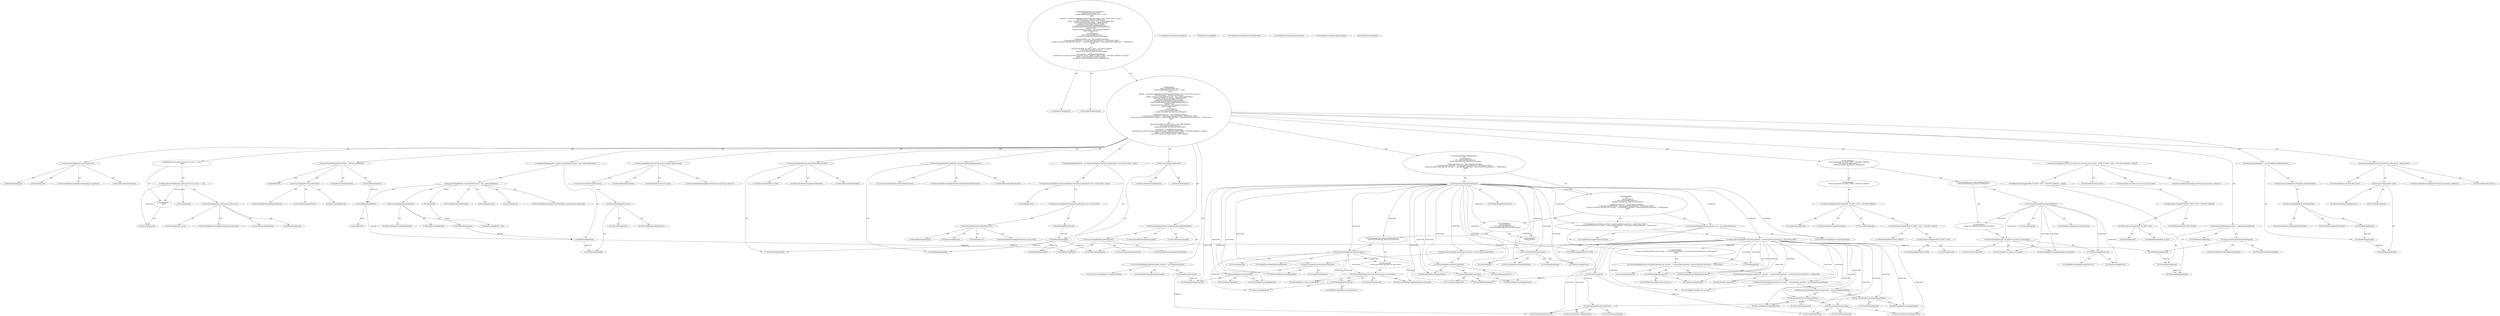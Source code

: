 digraph "testspawn#?" {
0 [label="2:CtTypeReferenceImpl@void" shape=ellipse]
1 [label="2:CtVirtualElement@testspawn" shape=ellipse]
2 [label="3:CtExecutableReferenceImpl@executeTarget(java.lang.String)" shape=ellipse]
3 [label="3:CtVirtualElement@executeTarget" shape=ellipse]
4 [label="3:CtFieldReadImpl@project" shape=ellipse]
5 [label="3:CtLiteralImpl@\"init\"" shape=ellipse]
6 [label="3:CtInvocationImpl@project.executeTarget(\"init\")" shape=ellipse]
7 [label="4:CtExecutableReferenceImpl@getProperty(java.lang.String)" shape=ellipse]
8 [label="4:CtVirtualElement@getProperty" shape=ellipse]
9 [label="4:CtFieldReadImpl@project" shape=ellipse]
10 [label="4:CtLiteralImpl@\"test.can.run\"" shape=ellipse]
11 [label="4:CtInvocationImpl@project.getProperty(\"test.can.run\")" shape=ellipse]
12 [label="4:CtLiteralImpl@null" shape=ellipse]
13 [label="4:CtBinaryOperatorImpl@project.getProperty(\"test.can.run\") == null" shape=ellipse]
14 [label="5:CtReturnImpl@return" shape=ellipse]
15 [label="4:CtBlockImpl@\{
    return;
\}" shape=ellipse]
16 [label="4:CtIfImpl@if (project.getProperty(\"test.can.run\") == null) \{
    return;
\}" shape=ellipse]
17 [label="7:CtFieldWriteImpl@myBuild" shape=ellipse]
18 [label="7:CtTypeReferenceImpl@MonitoredBuild" shape=ellipse]
19 [label="7:CtTypeReferenceImpl@File" shape=ellipse]
20 [label="7:CtExecutableReferenceImpl@getProperty(java.lang.String)" shape=ellipse]
21 [label="7:CtVirtualElement@getProperty" shape=ellipse]
22 [label="7:CtTypeAccessImpl@System" shape=ellipse]
23 [label="7:CtLiteralImpl@\"root\"" shape=ellipse]
24 [label="7:CtInvocationImpl@System.getProperty(\"root\")" shape=ellipse]
25 [label="7:CtFieldReadImpl@BUILD_FILE" shape=ellipse]
26 [label="7:CtConstructorCallImpl@new File(System.getProperty(\"root\"), BUILD_FILE)" shape=ellipse]
27 [label="7:CtLiteralImpl@\"spawn\"" shape=ellipse]
28 [label="7:CtConstructorCallImpl@new MonitoredBuild(new File(System.getProperty(\"root\"), BUILD_FILE), \"spawn\")" shape=ellipse]
29 [label="7:CtAssignmentImpl@myBuild = new MonitoredBuild(new File(System.getProperty(\"root\"), BUILD_FILE), \"spawn\")" shape=ellipse]
30 [label="8:CtTypeReferenceImpl@FileUtils" shape=ellipse]
31 [label="8:CtExecutableReferenceImpl@newFileUtils()" shape=ellipse]
32 [label="8:CtVirtualElement@newFileUtils" shape=ellipse]
33 [label="8:CtTypeAccessImpl@FileUtils" shape=ellipse]
34 [label="8:CtInvocationImpl@FileUtils.newFileUtils()" shape=ellipse]
35 [label="8:CtVirtualElement@fileutils" shape=ellipse]
36 [label="8:CtLocalVariableImpl@FileUtils fileutils = FileUtils.newFileUtils()" shape=ellipse]
37 [label="9:CtFieldWriteImpl@logFile" shape=ellipse]
38 [label="9:CtExecutableReferenceImpl@createTempFile(java.lang.String,java.lang.String)" shape=ellipse]
39 [label="9:CtVirtualElement@createTempFile" shape=ellipse]
40 [label="9:CtVariableReadImpl@fileutils" shape=ellipse]
41 [label="9:CtLiteralImpl@\"spawn\"" shape=ellipse]
42 [label="9:CtLiteralImpl@\"log\"" shape=ellipse]
43 [label="9:CtExecutableReferenceImpl@getBaseDir()" shape=ellipse]
44 [label="9:CtVirtualElement@getBaseDir" shape=ellipse]
45 [label="9:CtFieldReadImpl@project" shape=ellipse]
46 [label="9:CtInvocationImpl@project.getBaseDir()" shape=ellipse]
47 [label="9:CtInvocationImpl@fileutils.createTempFile(\"spawn\", \"log\", project.getBaseDir())" shape=ellipse]
48 [label="9:CtAssignmentImpl@logFile = fileutils.createTempFile(\"spawn\", \"log\", project.getBaseDir())" shape=ellipse]
49 [label="10:CtExecutableReferenceImpl@assertTrue(java.lang.String,<unknown>)" shape=ellipse]
50 [label="10:CtVirtualElement@assertTrue" shape=ellipse]
51 [label="10:CtLiteralImpl@\"log file not existing\"" shape=ellipse]
52 [label="10:CtExecutableReferenceImpl@exists()" shape=ellipse]
53 [label="10:CtVirtualElement@exists" shape=ellipse]
54 [label="10:CtFieldReadImpl@logFile" shape=ellipse]
55 [label="10:CtInvocationImpl@logFile.exists()" shape=ellipse]
56 [label="10:CtUnaryOperatorImpl@!logFile.exists()" shape=ellipse]
57 [label="10:CtInvocationImpl@assertTrue(\"log file not existing\", !logFile.exists())" shape=ellipse]
58 [label="11:CtExecutableReferenceImpl@setTimeToWait()" shape=ellipse]
59 [label="11:CtVirtualElement@setTimeToWait" shape=ellipse]
60 [label="11:CtFieldReadImpl@myBuild" shape=ellipse]
61 [label="11:CtTypeAccessImpl@TIME_TO_WAIT" shape=ellipse]
62 [label="11:CtInvocationImpl@myBuild.setTimeToWait(TIME_TO_WAIT)" shape=ellipse]
63 [label="12:CtExecutableReferenceImpl@setLogFile()" shape=ellipse]
64 [label="12:CtVirtualElement@setLogFile" shape=ellipse]
65 [label="12:CtFieldReadImpl@myBuild" shape=ellipse]
66 [label="12:CtExecutableReferenceImpl@getAbsolutePath()" shape=ellipse]
67 [label="12:CtVirtualElement@getAbsolutePath" shape=ellipse]
68 [label="12:CtFieldReadImpl@logFile" shape=ellipse]
69 [label="12:CtInvocationImpl@logFile.getAbsolutePath()" shape=ellipse]
70 [label="12:CtInvocationImpl@myBuild.setLogFile(logFile.getAbsolutePath())" shape=ellipse]
71 [label="13:CtExecutableReferenceImpl@addBuildListener(MonitoredBuildListener)" shape=ellipse]
72 [label="13:CtVirtualElement@addBuildListener" shape=ellipse]
73 [label="13:CtFieldReadImpl@myBuild" shape=ellipse]
74 [label="13:CtTypeReferenceImpl@MonitoredBuildListener" shape=ellipse]
75 [label="13:CtConstructorCallImpl@new MonitoredBuildListener()" shape=ellipse]
76 [label="13:CtInvocationImpl@myBuild.addBuildListener(new MonitoredBuildListener())" shape=ellipse]
77 [label="14:CtExecutableReferenceImpl@start()" shape=ellipse]
78 [label="14:CtVirtualElement@start" shape=ellipse]
79 [label="14:CtFieldReadImpl@myBuild" shape=ellipse]
80 [label="14:CtInvocationImpl@myBuild.start()" shape=ellipse]
81 [label="15:CtTypeReferenceImpl@GregorianCalendar" shape=ellipse]
82 [label="15:CtTypeReferenceImpl@GregorianCalendar" shape=ellipse]
83 [label="15:CtConstructorCallImpl@new GregorianCalendar()" shape=ellipse]
84 [label="15:CtVirtualElement@startwait" shape=ellipse]
85 [label="15:CtLocalVariableImpl@GregorianCalendar startwait = new GregorianCalendar()" shape=ellipse]
86 [label="16:CtFieldReadImpl@buildFinished" shape=ellipse]
87 [label="16:CtUnaryOperatorImpl@!buildFinished" shape=ellipse]
88 [label="18:CtExecutableReferenceImpl@sleep(long)" shape=ellipse]
89 [label="18:CtVirtualElement@sleep" shape=ellipse]
90 [label="18:CtTypeAccessImpl@Thread" shape=ellipse]
91 [label="18:CtLiteralImpl@10" shape=ellipse]
92 [label="18:CtInvocationImpl@Thread.sleep(10)" shape=ellipse]
93 [label="17:CtBlockImpl@\{
    Thread.sleep(10);
\}" shape=ellipse]
94 [label="19:CtVirtualElement@e" shape=ellipse]
95 [label="19:CtTypeReferenceImpl@InterruptedException" shape=ellipse]
96 [label="19:CtCatchVariableImpl@InterruptedException e" shape=ellipse]
97 [label="20:CtExecutableReferenceImpl@println(java.lang.String)" shape=ellipse]
98 [label="20:CtVirtualElement@println" shape=ellipse]
99 [label="20:CtTypeAccessImpl@System" shape=ellipse]
100 [label="20:CtFieldReadImpl@System.out" shape=ellipse]
101 [label="20:CtFieldReferenceImpl@java.lang.System.out" shape=ellipse]
102 [label="20:CtLiteralImpl@\"my sleep was interrupted\"" shape=ellipse]
103 [label="20:CtInvocationImpl@System.out.println(\"my sleep was interrupted\")" shape=ellipse]
104 [label="19:CtBlockImpl@\{
    System.out.println(\"my sleep was interrupted\");
\}" shape=ellipse]
105 [label="19:CtCatchImpl@ catch (InterruptedException e) \{
    System.out.println(\"my sleep was interrupted\");
\}" shape=ellipse]
106 [label="17:CtTryImpl@try \{
    Thread.sleep(10);
\} catch (InterruptedException e) \{
    System.out.println(\"my sleep was interrupted\");
\}" shape=ellipse]
107 [label="22:CtTypeReferenceImpl@GregorianCalendar" shape=ellipse]
108 [label="22:CtTypeReferenceImpl@GregorianCalendar" shape=ellipse]
109 [label="22:CtConstructorCallImpl@new GregorianCalendar()" shape=ellipse]
110 [label="22:CtVirtualElement@now" shape=ellipse]
111 [label="22:CtLocalVariableImpl@GregorianCalendar now = new GregorianCalendar()" shape=ellipse]
112 [label="23:CtExecutableReferenceImpl@getTime()" shape=ellipse]
113 [label="23:CtVirtualElement@getTime" shape=ellipse]
114 [label="23:CtExecutableReferenceImpl@getTime()" shape=ellipse]
115 [label="23:CtVirtualElement@getTime" shape=ellipse]
116 [label="23:CtVariableReadImpl@now" shape=ellipse]
117 [label="23:CtInvocationImpl@now.getTime()" shape=ellipse]
118 [label="23:CtInvocationImpl@now.getTime().getTime()" shape=ellipse]
119 [label="23:CtExecutableReferenceImpl@getTime()" shape=ellipse]
120 [label="23:CtVirtualElement@getTime" shape=ellipse]
121 [label="23:CtExecutableReferenceImpl@getTime()" shape=ellipse]
122 [label="23:CtVirtualElement@getTime" shape=ellipse]
123 [label="23:CtVariableReadImpl@startwait" shape=ellipse]
124 [label="23:CtInvocationImpl@startwait.getTime()" shape=ellipse]
125 [label="23:CtInvocationImpl@startwait.getTime().getTime()" shape=ellipse]
126 [label="23:CtBinaryOperatorImpl@(now.getTime().getTime() - startwait.getTime().getTime())" shape=ellipse]
127 [label="23:CtFieldReadImpl@MAX_BUILD_TIME" shape=ellipse]
128 [label="23:CtBinaryOperatorImpl@(now.getTime().getTime() - startwait.getTime().getTime()) > MAX_BUILD_TIME" shape=ellipse]
129 [label="24:CtExecutableReferenceImpl@println(char[])" shape=ellipse]
130 [label="24:CtVirtualElement@println" shape=ellipse]
131 [label="24:CtTypeAccessImpl@System" shape=ellipse]
132 [label="24:CtFieldReadImpl@System.out" shape=ellipse]
133 [label="24:CtFieldReferenceImpl@java.lang.System.out" shape=ellipse]
134 [label="25:CtLiteralImpl@\"aborting wait, too long \"" shape=ellipse]
135 [label="25:CtExecutableReferenceImpl@getTime()" shape=ellipse]
136 [label="25:CtVirtualElement@getTime" shape=ellipse]
137 [label="25:CtExecutableReferenceImpl@getTime()" shape=ellipse]
138 [label="25:CtVirtualElement@getTime" shape=ellipse]
139 [label="25:CtVariableReadImpl@now" shape=ellipse]
140 [label="25:CtInvocationImpl@now.getTime()" shape=ellipse]
141 [label="25:CtInvocationImpl@now.getTime().getTime()" shape=ellipse]
142 [label="25:CtExecutableReferenceImpl@getTime()" shape=ellipse]
143 [label="25:CtVirtualElement@getTime" shape=ellipse]
144 [label="25:CtExecutableReferenceImpl@getTime()" shape=ellipse]
145 [label="25:CtVirtualElement@getTime" shape=ellipse]
146 [label="25:CtVariableReadImpl@startwait" shape=ellipse]
147 [label="25:CtInvocationImpl@startwait.getTime()" shape=ellipse]
148 [label="25:CtInvocationImpl@startwait.getTime().getTime()" shape=ellipse]
149 [label="25:CtBinaryOperatorImpl@(now.getTime().getTime() - startwait.getTime().getTime())" shape=ellipse]
150 [label="25:CtBinaryOperatorImpl@(\"aborting wait, too long \" + (now.getTime().getTime() - startwait.getTime().getTime()))" shape=ellipse]
151 [label="26:CtLiteralImpl@\"milliseconds\"" shape=ellipse]
152 [label="25:CtBinaryOperatorImpl@(\"aborting wait, too long \" + (now.getTime().getTime() - startwait.getTime().getTime())) + \"milliseconds\"" shape=ellipse]
153 [label="24:CtInvocationImpl@System.out.println((\"aborting wait, too long \" + (now.getTime().getTime() - startwait.getTime().getTime())) + \"milliseconds\")" shape=ellipse]
154 [label="27:CtBreakImpl@break" shape=ellipse]
155 [label="23:CtBlockImpl@\{
    System.out.println((\"aborting wait, too long \" + (now.getTime().getTime() - startwait.getTime().getTime())) + \"milliseconds\");
    break;
\}" shape=ellipse]
156 [label="23:CtIfImpl@if ((now.getTime().getTime() - startwait.getTime().getTime()) > MAX_BUILD_TIME) \{
    System.out.println((\"aborting wait, too long \" + (now.getTime().getTime() - startwait.getTime().getTime())) + \"milliseconds\");
    break;
\}" shape=ellipse]
157 [label="16:CtBlockImpl@\{
    try \{
        Thread.sleep(10);
    \} catch (InterruptedException e) \{
        System.out.println(\"my sleep was interrupted\");
    \}
    GregorianCalendar now = new GregorianCalendar();
    if ((now.getTime().getTime() - startwait.getTime().getTime()) > MAX_BUILD_TIME) \{
        System.out.println((\"aborting wait, too long \" + (now.getTime().getTime() - startwait.getTime().getTime())) + \"milliseconds\");
        break;
    \}
\}" shape=ellipse]
158 [label="16:CtWhileImpl@while (!buildFinished) \{
    try \{
        Thread.sleep(10);
    \} catch (InterruptedException e) \{
        System.out.println(\"my sleep was interrupted\");
    \}
    GregorianCalendar now = new GregorianCalendar();
    if ((now.getTime().getTime() - startwait.getTime().getTime()) > MAX_BUILD_TIME) \{
        System.out.println((\"aborting wait, too long \" + (now.getTime().getTime() - startwait.getTime().getTime())) + \"milliseconds\");
        break;
    \}
\} " shape=ellipse]
159 [label="31:CtExecutableReferenceImpl@sleep(long)" shape=ellipse]
160 [label="31:CtVirtualElement@sleep" shape=ellipse]
161 [label="31:CtTypeAccessImpl@Thread" shape=ellipse]
162 [label="31:CtFieldReadImpl@TIME_TO_WAIT" shape=ellipse]
163 [label="31:CtLiteralImpl@1000" shape=ellipse]
164 [label="31:CtBinaryOperatorImpl@(TIME_TO_WAIT * 1000)" shape=ellipse]
165 [label="31:CtFieldReadImpl@SECURITY_MARGIN" shape=ellipse]
166 [label="31:CtBinaryOperatorImpl@(TIME_TO_WAIT * 1000) + SECURITY_MARGIN" shape=ellipse]
167 [label="31:CtInvocationImpl@Thread.sleep((TIME_TO_WAIT * 1000) + SECURITY_MARGIN)" shape=ellipse]
168 [label="30:CtBlockImpl@\{
    Thread.sleep((TIME_TO_WAIT * 1000) + SECURITY_MARGIN);
\}" shape=ellipse]
169 [label="32:CtVirtualElement@e" shape=ellipse]
170 [label="32:CtTypeReferenceImpl@InterruptedException" shape=ellipse]
171 [label="32:CtCatchVariableImpl@InterruptedException e" shape=ellipse]
172 [label="33:CtExecutableReferenceImpl@println(java.lang.String)" shape=ellipse]
173 [label="33:CtVirtualElement@println" shape=ellipse]
174 [label="33:CtTypeAccessImpl@System" shape=ellipse]
175 [label="33:CtFieldReadImpl@System.out" shape=ellipse]
176 [label="33:CtFieldReferenceImpl@java.lang.System.out" shape=ellipse]
177 [label="33:CtLiteralImpl@\"my sleep was interrupted\"" shape=ellipse]
178 [label="33:CtInvocationImpl@System.out.println(\"my sleep was interrupted\")" shape=ellipse]
179 [label="32:CtBlockImpl@\{
    System.out.println(\"my sleep was interrupted\");
\}" shape=ellipse]
180 [label="32:CtCatchImpl@ catch (InterruptedException e) \{
    System.out.println(\"my sleep was interrupted\");
\}" shape=ellipse]
181 [label="30:CtTryImpl@try \{
    Thread.sleep((TIME_TO_WAIT * 1000) + SECURITY_MARGIN);
\} catch (InterruptedException e) \{
    System.out.println(\"my sleep was interrupted\");
\}" shape=ellipse]
182 [label="35:CtTypeReferenceImpl@long" shape=ellipse]
183 [label="35:CtExecutableReferenceImpl@getTimeElapsed()" shape=ellipse]
184 [label="35:CtVirtualElement@getTimeElapsed" shape=ellipse]
185 [label="35:CtFieldReadImpl@myBuild" shape=ellipse]
186 [label="35:CtInvocationImpl@myBuild.getTimeElapsed()" shape=ellipse]
187 [label="35:CtVirtualElement@elapsed" shape=ellipse]
188 [label="35:CtLocalVariableImpl@long elapsed = myBuild.getTimeElapsed()" shape=ellipse]
189 [label="36:CtExecutableReferenceImpl@assertTrue(java.lang.String,<unknown>)" shape=ellipse]
190 [label="36:CtVirtualElement@assertTrue" shape=ellipse]
191 [label="37:CtLiteralImpl@\"we waited more than the process lasted\"" shape=ellipse]
192 [label="38:CtFieldReadImpl@TIME_TO_WAIT" shape=ellipse]
193 [label="38:CtLiteralImpl@1000" shape=ellipse]
194 [label="38:CtBinaryOperatorImpl@(TIME_TO_WAIT * 1000)" shape=ellipse]
195 [label="38:CtFieldReadImpl@SECURITY_MARGIN" shape=ellipse]
196 [label="38:CtBinaryOperatorImpl@((TIME_TO_WAIT * 1000) + SECURITY_MARGIN)" shape=ellipse]
197 [label="38:CtVariableReadImpl@elapsed" shape=ellipse]
198 [label="38:CtBinaryOperatorImpl@((TIME_TO_WAIT * 1000) + SECURITY_MARGIN) > elapsed" shape=ellipse]
199 [label="36:CtInvocationImpl@assertTrue(\"we waited more than the process lasted\", ((TIME_TO_WAIT * 1000) + SECURITY_MARGIN) > elapsed)" shape=ellipse]
200 [label="39:CtFieldWriteImpl@logFile" shape=ellipse]
201 [label="39:CtTypeReferenceImpl@File" shape=ellipse]
202 [label="39:CtExecutableReferenceImpl@getAbsolutePath()" shape=ellipse]
203 [label="39:CtVirtualElement@getAbsolutePath" shape=ellipse]
204 [label="39:CtFieldReadImpl@logFile" shape=ellipse]
205 [label="39:CtInvocationImpl@logFile.getAbsolutePath()" shape=ellipse]
206 [label="39:CtConstructorCallImpl@new File(logFile.getAbsolutePath())" shape=ellipse]
207 [label="39:CtAssignmentImpl@logFile = new File(logFile.getAbsolutePath())" shape=ellipse]
208 [label="40:CtExecutableReferenceImpl@assertTrue(java.lang.String,<unknown>)" shape=ellipse]
209 [label="40:CtVirtualElement@assertTrue" shape=ellipse]
210 [label="40:CtLiteralImpl@\"log file found after spawn\"" shape=ellipse]
211 [label="40:CtExecutableReferenceImpl@exists()" shape=ellipse]
212 [label="40:CtVirtualElement@exists" shape=ellipse]
213 [label="40:CtFieldReadImpl@logFile" shape=ellipse]
214 [label="40:CtInvocationImpl@logFile.exists()" shape=ellipse]
215 [label="40:CtInvocationImpl@assertTrue(\"log file found after spawn\", logFile.exists())" shape=ellipse]
216 [label="2:CtBlockImpl@\{
    project.executeTarget(\"init\");
    if (project.getProperty(\"test.can.run\") == null) \{
        return;
    \}
    myBuild = new MonitoredBuild(new File(System.getProperty(\"root\"), BUILD_FILE), \"spawn\");
    FileUtils fileutils = FileUtils.newFileUtils();
    logFile = fileutils.createTempFile(\"spawn\", \"log\", project.getBaseDir());
    assertTrue(\"log file not existing\", !logFile.exists());
    myBuild.setTimeToWait(TIME_TO_WAIT);
    myBuild.setLogFile(logFile.getAbsolutePath());
    myBuild.addBuildListener(new MonitoredBuildListener());
    myBuild.start();
    GregorianCalendar startwait = new GregorianCalendar();
    while (!buildFinished) \{
        try \{
            Thread.sleep(10);
        \} catch (InterruptedException e) \{
            System.out.println(\"my sleep was interrupted\");
        \}
        GregorianCalendar now = new GregorianCalendar();
        if ((now.getTime().getTime() - startwait.getTime().getTime()) > MAX_BUILD_TIME) \{
            System.out.println((\"aborting wait, too long \" + (now.getTime().getTime() - startwait.getTime().getTime())) + \"milliseconds\");
            break;
        \}
    \} 
    try \{
        Thread.sleep((TIME_TO_WAIT * 1000) + SECURITY_MARGIN);
    \} catch (InterruptedException e) \{
        System.out.println(\"my sleep was interrupted\");
    \}
    long elapsed = myBuild.getTimeElapsed();
    assertTrue(\"we waited more than the process lasted\", ((TIME_TO_WAIT * 1000) + SECURITY_MARGIN) > elapsed);
    logFile = new File(logFile.getAbsolutePath());
    assertTrue(\"log file found after spawn\", logFile.exists());
\}" shape=ellipse]
217 [label="2:CtMethodImpl@public void testspawn() \{
    project.executeTarget(\"init\");
    if (project.getProperty(\"test.can.run\") == null) \{
        return;
    \}
    myBuild = new MonitoredBuild(new File(System.getProperty(\"root\"), BUILD_FILE), \"spawn\");
    FileUtils fileutils = FileUtils.newFileUtils();
    logFile = fileutils.createTempFile(\"spawn\", \"log\", project.getBaseDir());
    assertTrue(\"log file not existing\", !logFile.exists());
    myBuild.setTimeToWait(TIME_TO_WAIT);
    myBuild.setLogFile(logFile.getAbsolutePath());
    myBuild.addBuildListener(new MonitoredBuildListener());
    myBuild.start();
    GregorianCalendar startwait = new GregorianCalendar();
    while (!buildFinished) \{
        try \{
            Thread.sleep(10);
        \} catch (InterruptedException e) \{
            System.out.println(\"my sleep was interrupted\");
        \}
        GregorianCalendar now = new GregorianCalendar();
        if ((now.getTime().getTime() - startwait.getTime().getTime()) > MAX_BUILD_TIME) \{
            System.out.println((\"aborting wait, too long \" + (now.getTime().getTime() - startwait.getTime().getTime())) + \"milliseconds\");
            break;
        \}
    \} 
    try \{
        Thread.sleep((TIME_TO_WAIT * 1000) + SECURITY_MARGIN);
    \} catch (InterruptedException e) \{
        System.out.println(\"my sleep was interrupted\");
    \}
    long elapsed = myBuild.getTimeElapsed();
    assertTrue(\"we waited more than the process lasted\", ((TIME_TO_WAIT * 1000) + SECURITY_MARGIN) > elapsed);
    logFile = new File(logFile.getAbsolutePath());
    assertTrue(\"log file found after spawn\", logFile.exists());
\}" shape=ellipse]
218 [label="8:Delete@DELETE" shape=ellipse]
219 [label="9:Delete@DELETE" shape=ellipse]
220 [label="8:Insert@INSERT" shape=ellipse]
221 [label="8:CtTypeAccessImpl@FILE_UTILS" shape=ellipse]
6 -> 3 [label="AST"];
6 -> 4 [label="AST"];
6 -> 2 [label="AST"];
6 -> 5 [label="AST"];
11 -> 8 [label="AST"];
11 -> 9 [label="AST"];
11 -> 7 [label="AST"];
11 -> 10 [label="AST"];
13 -> 11 [label="AST"];
13 -> 12 [label="AST"];
13 -> 15 [label="Control Dep"];
13 -> 14 [label="Control Dep"];
15 -> 14 [label="AST"];
16 -> 13 [label="AST"];
16 -> 15 [label="AST"];
17 -> 60 [label="Define-Use"];
17 -> 65 [label="Define-Use"];
17 -> 73 [label="Define-Use"];
17 -> 79 [label="Define-Use"];
17 -> 185 [label="Define-Use"];
24 -> 21 [label="AST"];
24 -> 22 [label="AST"];
24 -> 20 [label="AST"];
24 -> 23 [label="AST"];
25 -> 17 [label="Data Dep"];
26 -> 24 [label="AST"];
26 -> 25 [label="AST"];
28 -> 26 [label="AST"];
28 -> 27 [label="AST"];
29 -> 17 [label="AST"];
29 -> 28 [label="AST"];
34 -> 32 [label="AST"];
34 -> 33 [label="AST"];
34 -> 31 [label="AST"];
35 -> 40 [label="Define-Use"];
36 -> 35 [label="AST"];
36 -> 30 [label="AST"];
36 -> 34 [label="AST"];
36 -> 218 [label="Action"];
37 -> 54 [label="Define-Use"];
37 -> 68 [label="Define-Use"];
40 -> 37 [label="Data Dep"];
40 -> 219 [label="Action"];
45 -> 37 [label="Data Dep"];
46 -> 44 [label="AST"];
46 -> 45 [label="AST"];
46 -> 43 [label="AST"];
47 -> 39 [label="AST"];
47 -> 40 [label="AST"];
47 -> 38 [label="AST"];
47 -> 41 [label="AST"];
47 -> 42 [label="AST"];
47 -> 46 [label="AST"];
47 -> 220 [label="Action"];
48 -> 37 [label="AST"];
48 -> 47 [label="AST"];
55 -> 53 [label="AST"];
55 -> 54 [label="AST"];
55 -> 52 [label="AST"];
56 -> 55 [label="AST"];
57 -> 50 [label="AST"];
57 -> 49 [label="AST"];
57 -> 51 [label="AST"];
57 -> 56 [label="AST"];
62 -> 59 [label="AST"];
62 -> 60 [label="AST"];
62 -> 58 [label="AST"];
62 -> 61 [label="AST"];
69 -> 67 [label="AST"];
69 -> 68 [label="AST"];
69 -> 66 [label="AST"];
70 -> 64 [label="AST"];
70 -> 65 [label="AST"];
70 -> 63 [label="AST"];
70 -> 69 [label="AST"];
76 -> 72 [label="AST"];
76 -> 73 [label="AST"];
76 -> 71 [label="AST"];
76 -> 75 [label="AST"];
80 -> 78 [label="AST"];
80 -> 79 [label="AST"];
80 -> 77 [label="AST"];
84 -> 123 [label="Define-Use"];
84 -> 146 [label="Define-Use"];
85 -> 84 [label="AST"];
85 -> 81 [label="AST"];
85 -> 83 [label="AST"];
87 -> 86 [label="AST"];
87 -> 157 [label="Control Dep"];
87 -> 106 [label="Control Dep"];
87 -> 93 [label="Control Dep"];
87 -> 92 [label="Control Dep"];
87 -> 88 [label="Control Dep"];
87 -> 90 [label="Control Dep"];
87 -> 91 [label="Control Dep"];
87 -> 105 [label="Control Dep"];
87 -> 96 [label="Control Dep"];
87 -> 111 [label="Control Dep"];
87 -> 109 [label="Control Dep"];
87 -> 156 [label="Control Dep"];
87 -> 128 [label="Control Dep"];
87 -> 126 [label="Control Dep"];
87 -> 118 [label="Control Dep"];
87 -> 112 [label="Control Dep"];
87 -> 117 [label="Control Dep"];
87 -> 114 [label="Control Dep"];
87 -> 116 [label="Control Dep"];
87 -> 125 [label="Control Dep"];
87 -> 119 [label="Control Dep"];
87 -> 124 [label="Control Dep"];
87 -> 121 [label="Control Dep"];
87 -> 123 [label="Control Dep"];
87 -> 127 [label="Control Dep"];
92 -> 89 [label="AST"];
92 -> 90 [label="AST"];
92 -> 88 [label="AST"];
92 -> 91 [label="AST"];
93 -> 92 [label="AST"];
96 -> 94 [label="AST"];
96 -> 95 [label="AST"];
96 -> 104 [label="Control Dep"];
96 -> 103 [label="Control Dep"];
96 -> 97 [label="Control Dep"];
96 -> 100 [label="Control Dep"];
96 -> 99 [label="Control Dep"];
96 -> 102 [label="Control Dep"];
100 -> 99 [label="AST"];
100 -> 101 [label="AST"];
103 -> 98 [label="AST"];
103 -> 100 [label="AST"];
103 -> 97 [label="AST"];
103 -> 102 [label="AST"];
104 -> 103 [label="AST"];
105 -> 96 [label="AST"];
105 -> 104 [label="AST"];
106 -> 93 [label="AST"];
106 -> 105 [label="AST"];
110 -> 116 [label="Define-Use"];
110 -> 139 [label="Define-Use"];
111 -> 110 [label="AST"];
111 -> 107 [label="AST"];
111 -> 109 [label="AST"];
117 -> 115 [label="AST"];
117 -> 116 [label="AST"];
117 -> 114 [label="AST"];
118 -> 113 [label="AST"];
118 -> 117 [label="AST"];
118 -> 112 [label="AST"];
124 -> 122 [label="AST"];
124 -> 123 [label="AST"];
124 -> 121 [label="AST"];
125 -> 120 [label="AST"];
125 -> 124 [label="AST"];
125 -> 119 [label="AST"];
126 -> 118 [label="AST"];
126 -> 125 [label="AST"];
128 -> 126 [label="AST"];
128 -> 127 [label="AST"];
128 -> 155 [label="Control Dep"];
128 -> 153 [label="Control Dep"];
128 -> 129 [label="Control Dep"];
128 -> 132 [label="Control Dep"];
128 -> 131 [label="Control Dep"];
128 -> 152 [label="Control Dep"];
128 -> 150 [label="Control Dep"];
128 -> 134 [label="Control Dep"];
128 -> 149 [label="Control Dep"];
128 -> 141 [label="Control Dep"];
128 -> 135 [label="Control Dep"];
128 -> 140 [label="Control Dep"];
128 -> 137 [label="Control Dep"];
128 -> 139 [label="Control Dep"];
128 -> 148 [label="Control Dep"];
128 -> 142 [label="Control Dep"];
128 -> 147 [label="Control Dep"];
128 -> 144 [label="Control Dep"];
128 -> 146 [label="Control Dep"];
128 -> 151 [label="Control Dep"];
128 -> 154 [label="Control Dep"];
132 -> 131 [label="AST"];
132 -> 133 [label="AST"];
140 -> 138 [label="AST"];
140 -> 139 [label="AST"];
140 -> 137 [label="AST"];
141 -> 136 [label="AST"];
141 -> 140 [label="AST"];
141 -> 135 [label="AST"];
147 -> 145 [label="AST"];
147 -> 146 [label="AST"];
147 -> 144 [label="AST"];
148 -> 143 [label="AST"];
148 -> 147 [label="AST"];
148 -> 142 [label="AST"];
149 -> 141 [label="AST"];
149 -> 148 [label="AST"];
150 -> 134 [label="AST"];
150 -> 149 [label="AST"];
152 -> 150 [label="AST"];
152 -> 151 [label="AST"];
153 -> 130 [label="AST"];
153 -> 132 [label="AST"];
153 -> 129 [label="AST"];
153 -> 152 [label="AST"];
155 -> 153 [label="AST"];
155 -> 154 [label="AST"];
156 -> 128 [label="AST"];
156 -> 155 [label="AST"];
157 -> 106 [label="AST"];
157 -> 111 [label="AST"];
157 -> 156 [label="AST"];
158 -> 87 [label="AST"];
158 -> 157 [label="AST"];
164 -> 162 [label="AST"];
164 -> 163 [label="AST"];
166 -> 164 [label="AST"];
166 -> 165 [label="AST"];
167 -> 160 [label="AST"];
167 -> 161 [label="AST"];
167 -> 159 [label="AST"];
167 -> 166 [label="AST"];
168 -> 167 [label="AST"];
171 -> 169 [label="AST"];
171 -> 170 [label="AST"];
171 -> 179 [label="Control Dep"];
171 -> 178 [label="Control Dep"];
171 -> 172 [label="Control Dep"];
171 -> 175 [label="Control Dep"];
171 -> 174 [label="Control Dep"];
171 -> 177 [label="Control Dep"];
175 -> 174 [label="AST"];
175 -> 176 [label="AST"];
178 -> 173 [label="AST"];
178 -> 175 [label="AST"];
178 -> 172 [label="AST"];
178 -> 177 [label="AST"];
179 -> 178 [label="AST"];
180 -> 171 [label="AST"];
180 -> 179 [label="AST"];
181 -> 168 [label="AST"];
181 -> 180 [label="AST"];
185 -> 187 [label="Data Dep"];
186 -> 184 [label="AST"];
186 -> 185 [label="AST"];
186 -> 183 [label="AST"];
187 -> 197 [label="Define-Use"];
188 -> 187 [label="AST"];
188 -> 182 [label="AST"];
188 -> 186 [label="AST"];
194 -> 192 [label="AST"];
194 -> 193 [label="AST"];
196 -> 194 [label="AST"];
196 -> 195 [label="AST"];
198 -> 196 [label="AST"];
198 -> 197 [label="AST"];
199 -> 190 [label="AST"];
199 -> 189 [label="AST"];
199 -> 191 [label="AST"];
199 -> 198 [label="AST"];
200 -> 213 [label="Define-Use"];
204 -> 200 [label="Data Dep"];
205 -> 203 [label="AST"];
205 -> 204 [label="AST"];
205 -> 202 [label="AST"];
206 -> 205 [label="AST"];
207 -> 200 [label="AST"];
207 -> 206 [label="AST"];
214 -> 212 [label="AST"];
214 -> 213 [label="AST"];
214 -> 211 [label="AST"];
215 -> 209 [label="AST"];
215 -> 208 [label="AST"];
215 -> 210 [label="AST"];
215 -> 214 [label="AST"];
216 -> 6 [label="AST"];
216 -> 16 [label="AST"];
216 -> 29 [label="AST"];
216 -> 36 [label="AST"];
216 -> 48 [label="AST"];
216 -> 57 [label="AST"];
216 -> 62 [label="AST"];
216 -> 70 [label="AST"];
216 -> 76 [label="AST"];
216 -> 80 [label="AST"];
216 -> 85 [label="AST"];
216 -> 158 [label="AST"];
216 -> 181 [label="AST"];
216 -> 188 [label="AST"];
216 -> 199 [label="AST"];
216 -> 207 [label="AST"];
216 -> 215 [label="AST"];
217 -> 1 [label="AST"];
217 -> 0 [label="AST"];
217 -> 216 [label="AST"];
220 -> 221 [label="Action"];
}